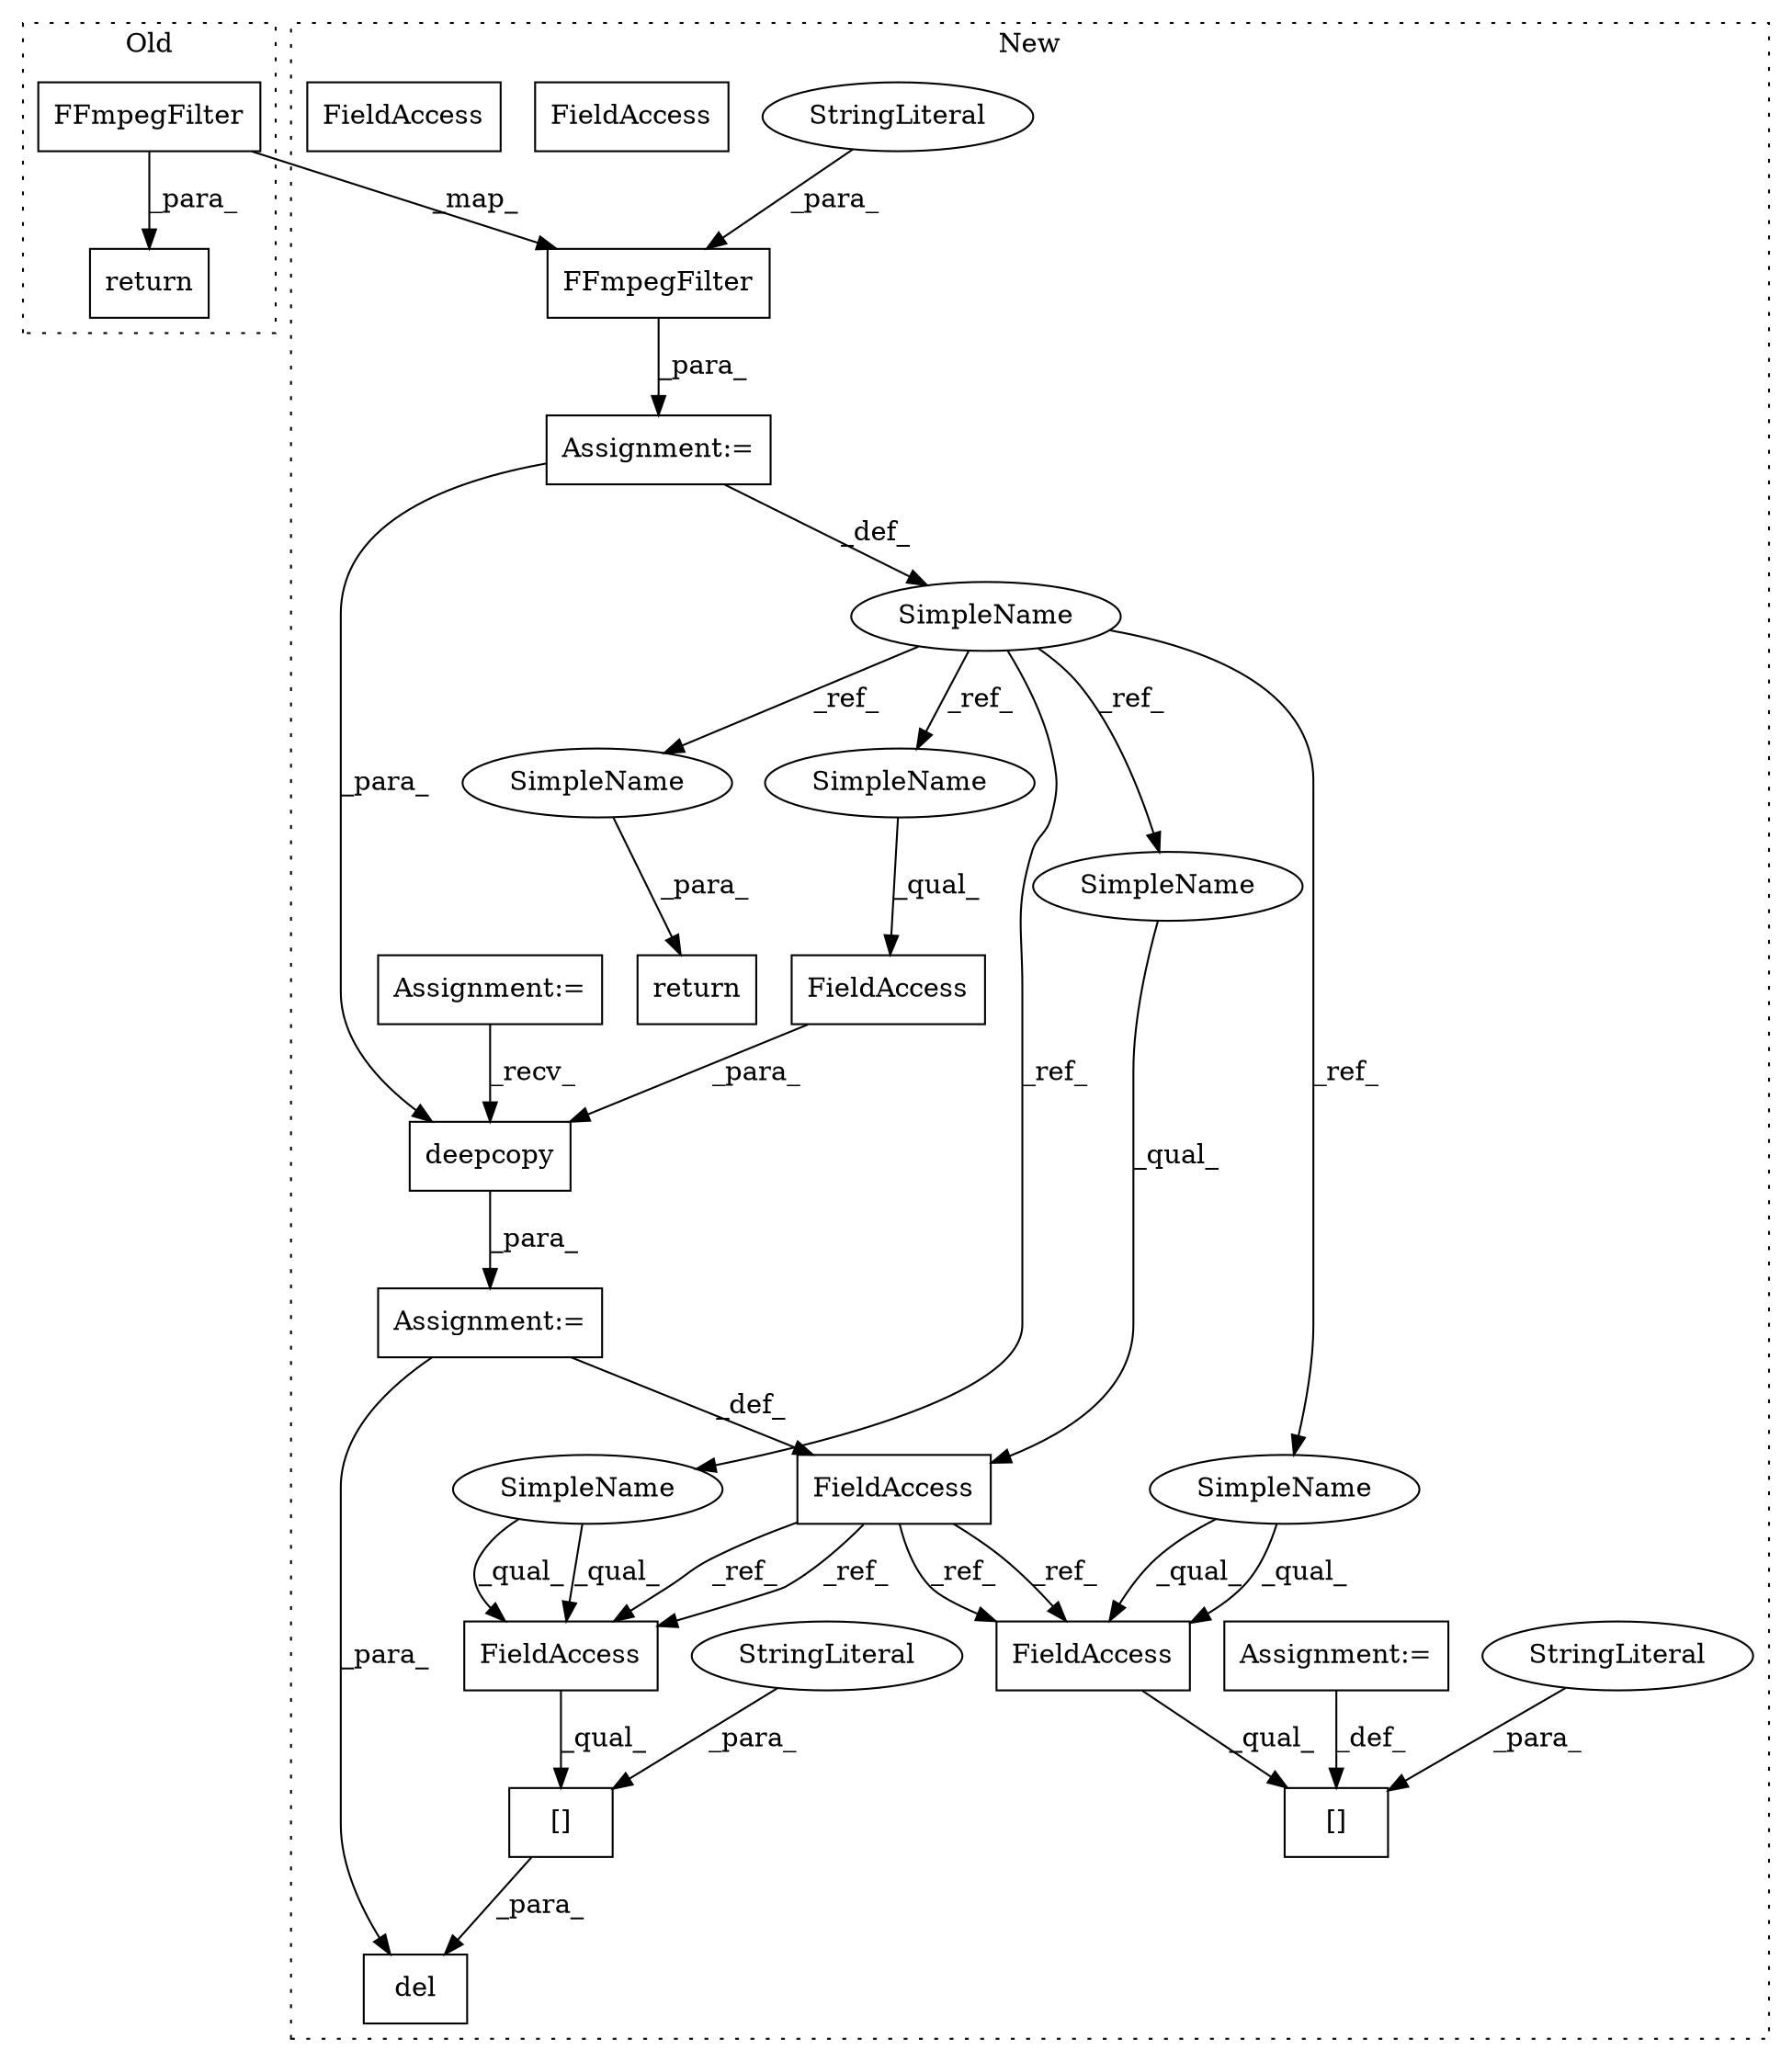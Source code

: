 digraph G {
subgraph cluster0 {
1 [label="FFmpegFilter" a="32" s="9483,9542" l="13,1" shape="box"];
4 [label="return" a="41" s="9476" l="7" shape="box"];
label = "Old";
style="dotted";
}
subgraph cluster1 {
2 [label="FFmpegFilter" a="32" s="10483,10553" l="13,1" shape="box"];
3 [label="Assignment:=" a="7" s="10482" l="1" shape="box"];
5 [label="FieldAccess" a="22" s="10589" l="14" shape="box"];
6 [label="SimpleName" a="42" s="10475" l="7" shape="ellipse"];
7 [label="return" a="41" s="10678" l="7" shape="box"];
8 [label="StringLiteral" a="45" s="10496" l="10" shape="ellipse"];
9 [label="[]" a="2" s="10614,10635" l="15,1" shape="box"];
10 [label="FieldAccess" a="22" s="10614" l="14" shape="box"];
11 [label="[]" a="2" s="10643,10665" l="15,1" shape="box"];
12 [label="FieldAccess" a="22" s="10560" l="14" shape="box"];
13 [label="FieldAccess" a="22" s="10643" l="14" shape="box"];
14 [label="del" a="32" s="10610,10636" l="4,1" shape="box"];
15 [label="deepcopy" a="32" s="10580,10603" l="9,1" shape="box"];
16 [label="StringLiteral" a="45" s="10658" l="7" shape="ellipse"];
17 [label="StringLiteral" a="45" s="10629" l="6" shape="ellipse"];
18 [label="Assignment:=" a="7" s="10666" l="1" shape="box"];
19 [label="Assignment:=" a="7" s="10032" l="4" shape="box"];
20 [label="Assignment:=" a="7" s="10574" l="1" shape="box"];
21 [label="FieldAccess" a="22" s="10643" l="14" shape="box"];
22 [label="FieldAccess" a="22" s="10614" l="14" shape="box"];
23 [label="SimpleName" a="42" s="10685" l="7" shape="ellipse"];
24 [label="SimpleName" a="42" s="10589" l="7" shape="ellipse"];
25 [label="SimpleName" a="42" s="10643" l="7" shape="ellipse"];
26 [label="SimpleName" a="42" s="10614" l="7" shape="ellipse"];
27 [label="SimpleName" a="42" s="10560" l="7" shape="ellipse"];
label = "New";
style="dotted";
}
1 -> 2 [label="_map_"];
1 -> 4 [label="_para_"];
2 -> 3 [label="_para_"];
3 -> 6 [label="_def_"];
3 -> 15 [label="_para_"];
5 -> 15 [label="_para_"];
6 -> 27 [label="_ref_"];
6 -> 25 [label="_ref_"];
6 -> 26 [label="_ref_"];
6 -> 23 [label="_ref_"];
6 -> 24 [label="_ref_"];
8 -> 2 [label="_para_"];
9 -> 14 [label="_para_"];
12 -> 22 [label="_ref_"];
12 -> 22 [label="_ref_"];
12 -> 21 [label="_ref_"];
12 -> 21 [label="_ref_"];
15 -> 20 [label="_para_"];
16 -> 11 [label="_para_"];
17 -> 9 [label="_para_"];
18 -> 11 [label="_def_"];
19 -> 15 [label="_recv_"];
20 -> 14 [label="_para_"];
20 -> 12 [label="_def_"];
21 -> 11 [label="_qual_"];
22 -> 9 [label="_qual_"];
23 -> 7 [label="_para_"];
24 -> 5 [label="_qual_"];
25 -> 21 [label="_qual_"];
25 -> 21 [label="_qual_"];
26 -> 22 [label="_qual_"];
26 -> 22 [label="_qual_"];
27 -> 12 [label="_qual_"];
}